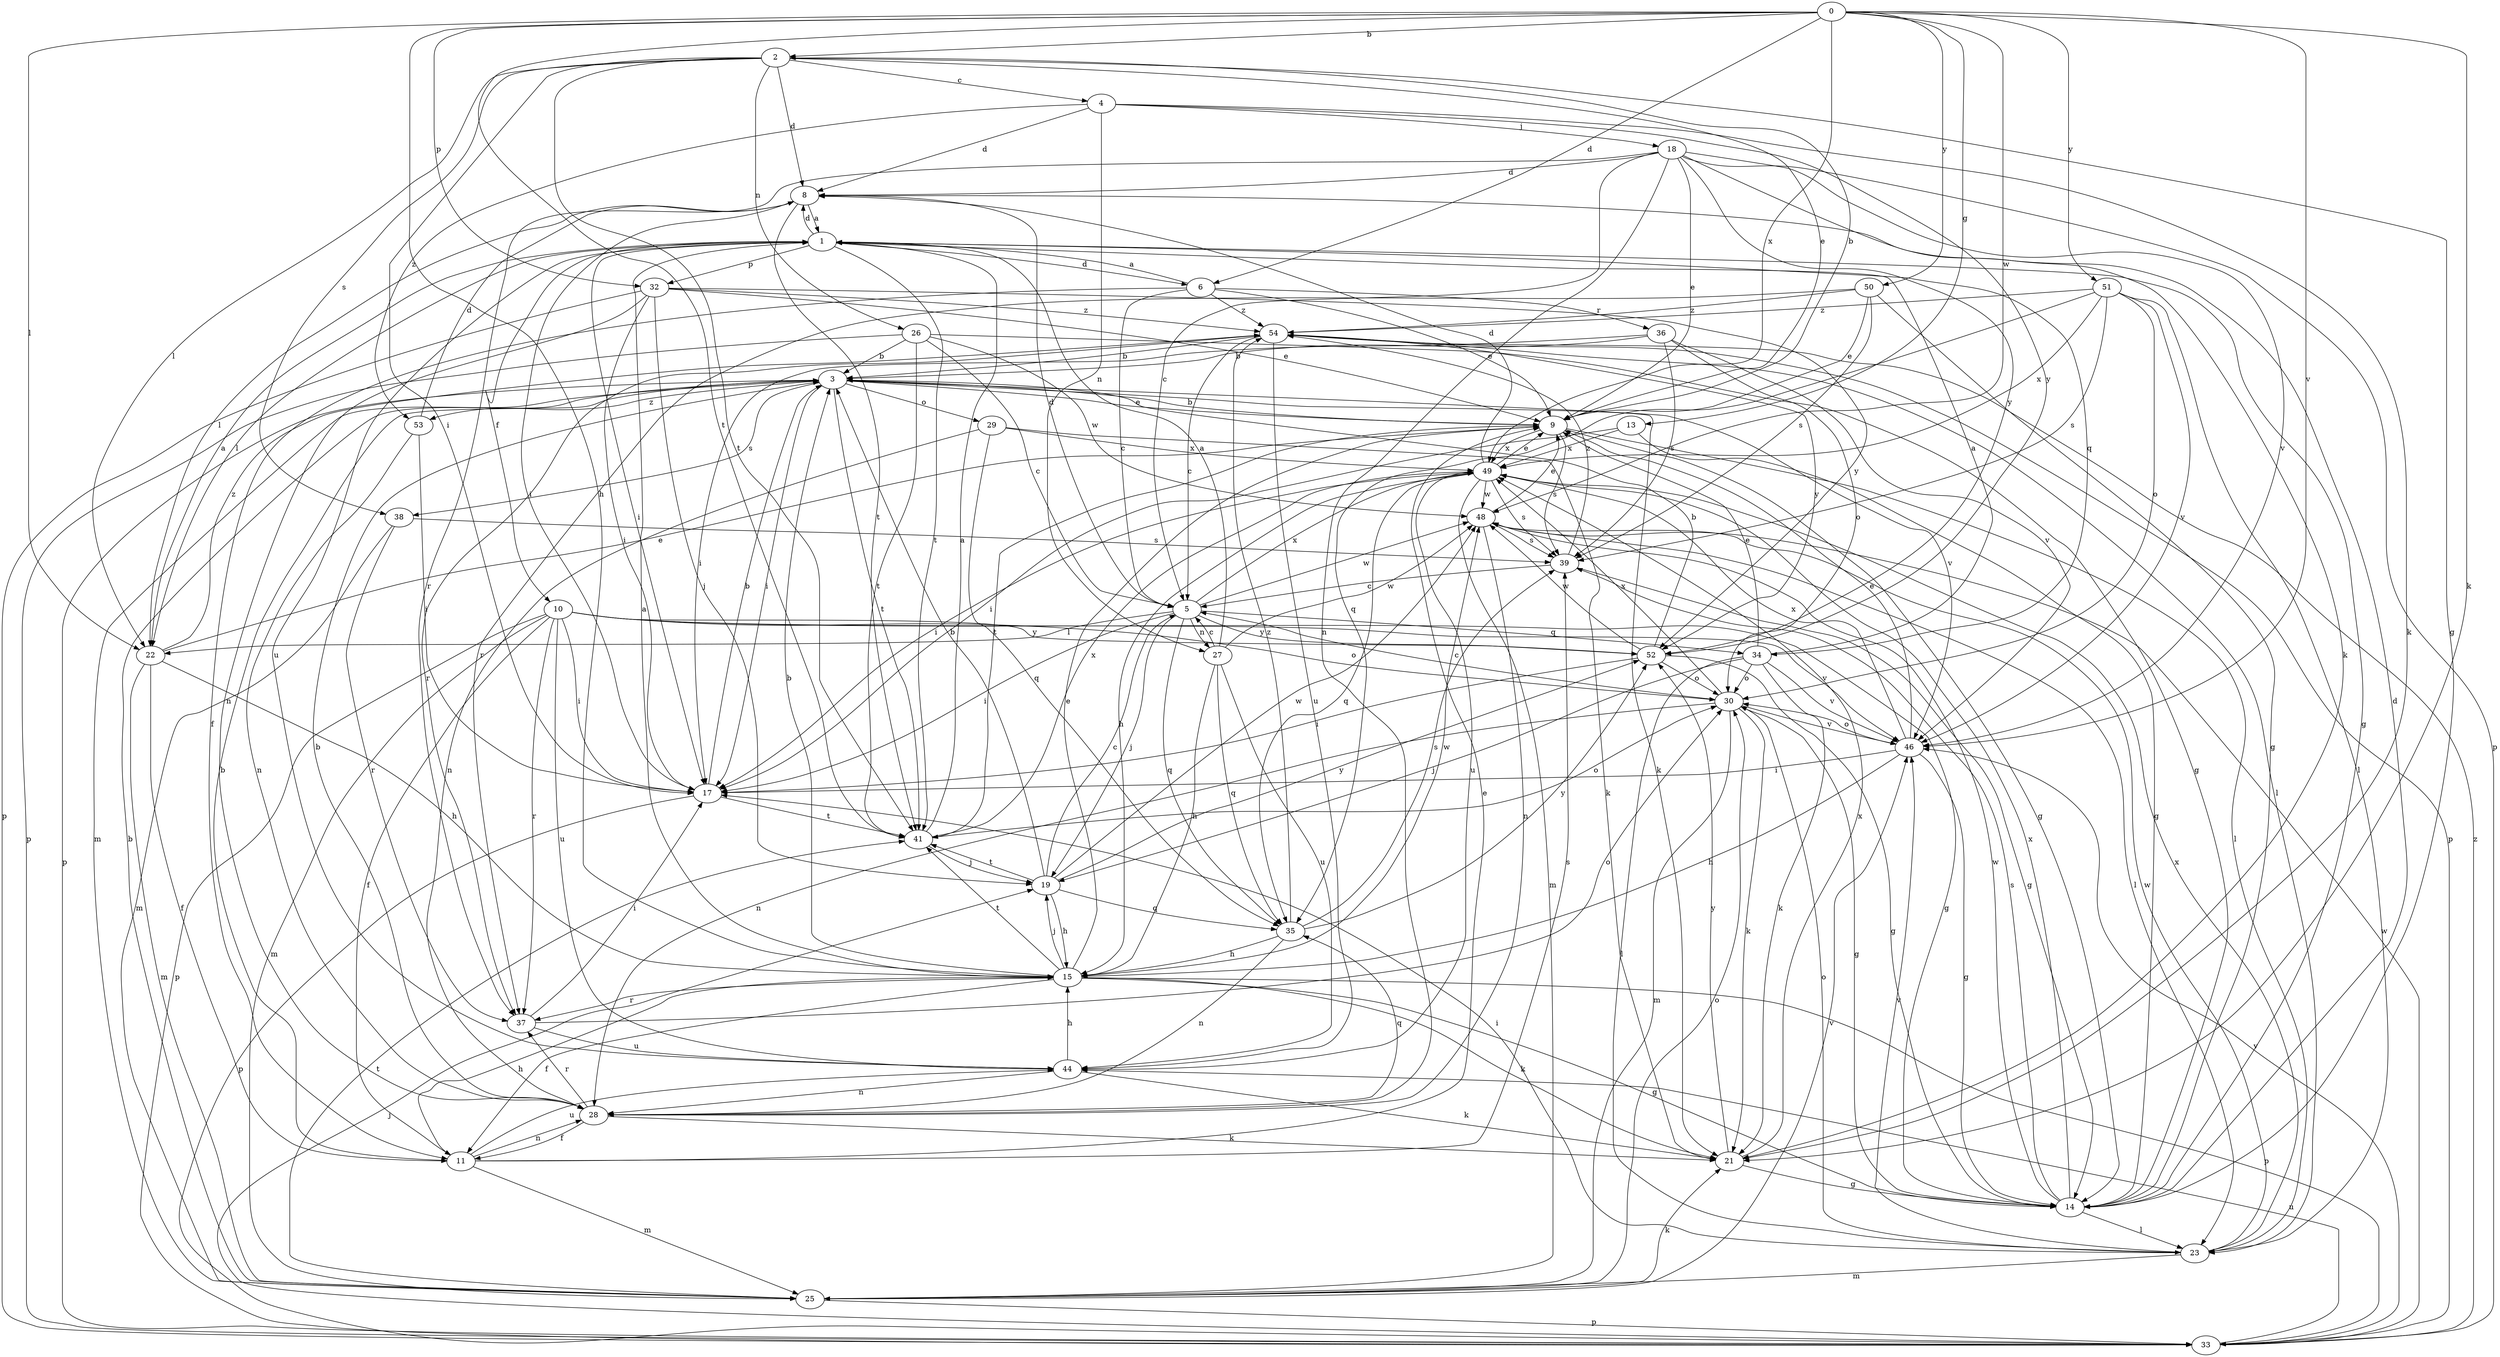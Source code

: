 strict digraph  {
0;
1;
2;
3;
4;
5;
6;
8;
9;
10;
11;
13;
14;
15;
17;
18;
19;
21;
22;
23;
25;
26;
27;
28;
29;
30;
32;
33;
34;
35;
36;
37;
38;
39;
41;
44;
46;
48;
49;
50;
51;
52;
53;
54;
0 -> 2  [label=b];
0 -> 6  [label=d];
0 -> 13  [label=g];
0 -> 15  [label=h];
0 -> 21  [label=k];
0 -> 22  [label=l];
0 -> 32  [label=p];
0 -> 41  [label=t];
0 -> 46  [label=v];
0 -> 48  [label=w];
0 -> 49  [label=x];
0 -> 50  [label=y];
0 -> 51  [label=y];
1 -> 6  [label=d];
1 -> 8  [label=d];
1 -> 10  [label=f];
1 -> 14  [label=g];
1 -> 17  [label=i];
1 -> 22  [label=l];
1 -> 32  [label=p];
1 -> 34  [label=q];
1 -> 41  [label=t];
1 -> 44  [label=u];
2 -> 4  [label=c];
2 -> 8  [label=d];
2 -> 9  [label=e];
2 -> 14  [label=g];
2 -> 17  [label=i];
2 -> 22  [label=l];
2 -> 26  [label=n];
2 -> 38  [label=s];
2 -> 41  [label=t];
3 -> 9  [label=e];
3 -> 17  [label=i];
3 -> 21  [label=k];
3 -> 25  [label=m];
3 -> 29  [label=o];
3 -> 33  [label=p];
3 -> 38  [label=s];
3 -> 41  [label=t];
3 -> 46  [label=v];
3 -> 53  [label=z];
4 -> 8  [label=d];
4 -> 18  [label=j];
4 -> 21  [label=k];
4 -> 27  [label=n];
4 -> 52  [label=y];
4 -> 53  [label=z];
5 -> 8  [label=d];
5 -> 17  [label=i];
5 -> 19  [label=j];
5 -> 22  [label=l];
5 -> 27  [label=n];
5 -> 34  [label=q];
5 -> 35  [label=q];
5 -> 48  [label=w];
5 -> 49  [label=x];
5 -> 52  [label=y];
6 -> 1  [label=a];
6 -> 5  [label=c];
6 -> 9  [label=e];
6 -> 11  [label=f];
6 -> 36  [label=r];
6 -> 54  [label=z];
8 -> 1  [label=a];
8 -> 17  [label=i];
8 -> 22  [label=l];
8 -> 41  [label=t];
9 -> 2  [label=b];
9 -> 3  [label=b];
9 -> 14  [label=g];
9 -> 23  [label=l];
9 -> 39  [label=s];
9 -> 41  [label=t];
9 -> 49  [label=x];
10 -> 11  [label=f];
10 -> 14  [label=g];
10 -> 17  [label=i];
10 -> 25  [label=m];
10 -> 30  [label=o];
10 -> 33  [label=p];
10 -> 37  [label=r];
10 -> 44  [label=u];
10 -> 46  [label=v];
10 -> 52  [label=y];
11 -> 3  [label=b];
11 -> 9  [label=e];
11 -> 15  [label=h];
11 -> 25  [label=m];
11 -> 28  [label=n];
11 -> 39  [label=s];
11 -> 44  [label=u];
13 -> 14  [label=g];
13 -> 17  [label=i];
13 -> 49  [label=x];
14 -> 8  [label=d];
14 -> 23  [label=l];
14 -> 39  [label=s];
14 -> 48  [label=w];
14 -> 49  [label=x];
15 -> 1  [label=a];
15 -> 3  [label=b];
15 -> 9  [label=e];
15 -> 11  [label=f];
15 -> 14  [label=g];
15 -> 19  [label=j];
15 -> 21  [label=k];
15 -> 33  [label=p];
15 -> 37  [label=r];
15 -> 41  [label=t];
15 -> 48  [label=w];
17 -> 3  [label=b];
17 -> 33  [label=p];
17 -> 41  [label=t];
18 -> 5  [label=c];
18 -> 8  [label=d];
18 -> 9  [label=e];
18 -> 21  [label=k];
18 -> 28  [label=n];
18 -> 33  [label=p];
18 -> 37  [label=r];
18 -> 46  [label=v];
18 -> 52  [label=y];
19 -> 3  [label=b];
19 -> 5  [label=c];
19 -> 15  [label=h];
19 -> 35  [label=q];
19 -> 41  [label=t];
19 -> 48  [label=w];
19 -> 52  [label=y];
21 -> 14  [label=g];
21 -> 49  [label=x];
21 -> 52  [label=y];
22 -> 1  [label=a];
22 -> 9  [label=e];
22 -> 11  [label=f];
22 -> 15  [label=h];
22 -> 25  [label=m];
22 -> 54  [label=z];
23 -> 17  [label=i];
23 -> 25  [label=m];
23 -> 30  [label=o];
23 -> 46  [label=v];
23 -> 48  [label=w];
23 -> 49  [label=x];
25 -> 3  [label=b];
25 -> 21  [label=k];
25 -> 30  [label=o];
25 -> 33  [label=p];
25 -> 41  [label=t];
25 -> 46  [label=v];
26 -> 3  [label=b];
26 -> 5  [label=c];
26 -> 14  [label=g];
26 -> 33  [label=p];
26 -> 41  [label=t];
26 -> 48  [label=w];
27 -> 1  [label=a];
27 -> 5  [label=c];
27 -> 15  [label=h];
27 -> 35  [label=q];
27 -> 44  [label=u];
27 -> 48  [label=w];
28 -> 3  [label=b];
28 -> 11  [label=f];
28 -> 21  [label=k];
28 -> 35  [label=q];
28 -> 37  [label=r];
29 -> 21  [label=k];
29 -> 28  [label=n];
29 -> 35  [label=q];
29 -> 49  [label=x];
30 -> 5  [label=c];
30 -> 14  [label=g];
30 -> 21  [label=k];
30 -> 25  [label=m];
30 -> 28  [label=n];
30 -> 46  [label=v];
30 -> 49  [label=x];
32 -> 9  [label=e];
32 -> 17  [label=i];
32 -> 19  [label=j];
32 -> 28  [label=n];
32 -> 33  [label=p];
32 -> 52  [label=y];
32 -> 54  [label=z];
33 -> 19  [label=j];
33 -> 44  [label=u];
33 -> 46  [label=v];
33 -> 48  [label=w];
33 -> 54  [label=z];
34 -> 1  [label=a];
34 -> 9  [label=e];
34 -> 19  [label=j];
34 -> 21  [label=k];
34 -> 23  [label=l];
34 -> 30  [label=o];
34 -> 46  [label=v];
35 -> 15  [label=h];
35 -> 28  [label=n];
35 -> 39  [label=s];
35 -> 52  [label=y];
35 -> 54  [label=z];
36 -> 3  [label=b];
36 -> 17  [label=i];
36 -> 30  [label=o];
36 -> 39  [label=s];
36 -> 46  [label=v];
37 -> 17  [label=i];
37 -> 30  [label=o];
37 -> 44  [label=u];
38 -> 25  [label=m];
38 -> 37  [label=r];
38 -> 39  [label=s];
39 -> 5  [label=c];
39 -> 14  [label=g];
39 -> 54  [label=z];
41 -> 1  [label=a];
41 -> 19  [label=j];
41 -> 30  [label=o];
41 -> 49  [label=x];
44 -> 15  [label=h];
44 -> 21  [label=k];
44 -> 28  [label=n];
46 -> 9  [label=e];
46 -> 14  [label=g];
46 -> 15  [label=h];
46 -> 17  [label=i];
46 -> 30  [label=o];
46 -> 49  [label=x];
48 -> 9  [label=e];
48 -> 23  [label=l];
48 -> 28  [label=n];
48 -> 39  [label=s];
49 -> 8  [label=d];
49 -> 9  [label=e];
49 -> 15  [label=h];
49 -> 17  [label=i];
49 -> 25  [label=m];
49 -> 35  [label=q];
49 -> 39  [label=s];
49 -> 44  [label=u];
49 -> 48  [label=w];
50 -> 9  [label=e];
50 -> 14  [label=g];
50 -> 37  [label=r];
50 -> 39  [label=s];
50 -> 54  [label=z];
51 -> 23  [label=l];
51 -> 30  [label=o];
51 -> 35  [label=q];
51 -> 39  [label=s];
51 -> 46  [label=v];
51 -> 49  [label=x];
51 -> 54  [label=z];
52 -> 3  [label=b];
52 -> 14  [label=g];
52 -> 17  [label=i];
52 -> 30  [label=o];
52 -> 48  [label=w];
53 -> 8  [label=d];
53 -> 17  [label=i];
53 -> 28  [label=n];
54 -> 3  [label=b];
54 -> 5  [label=c];
54 -> 23  [label=l];
54 -> 33  [label=p];
54 -> 37  [label=r];
54 -> 44  [label=u];
54 -> 52  [label=y];
}
